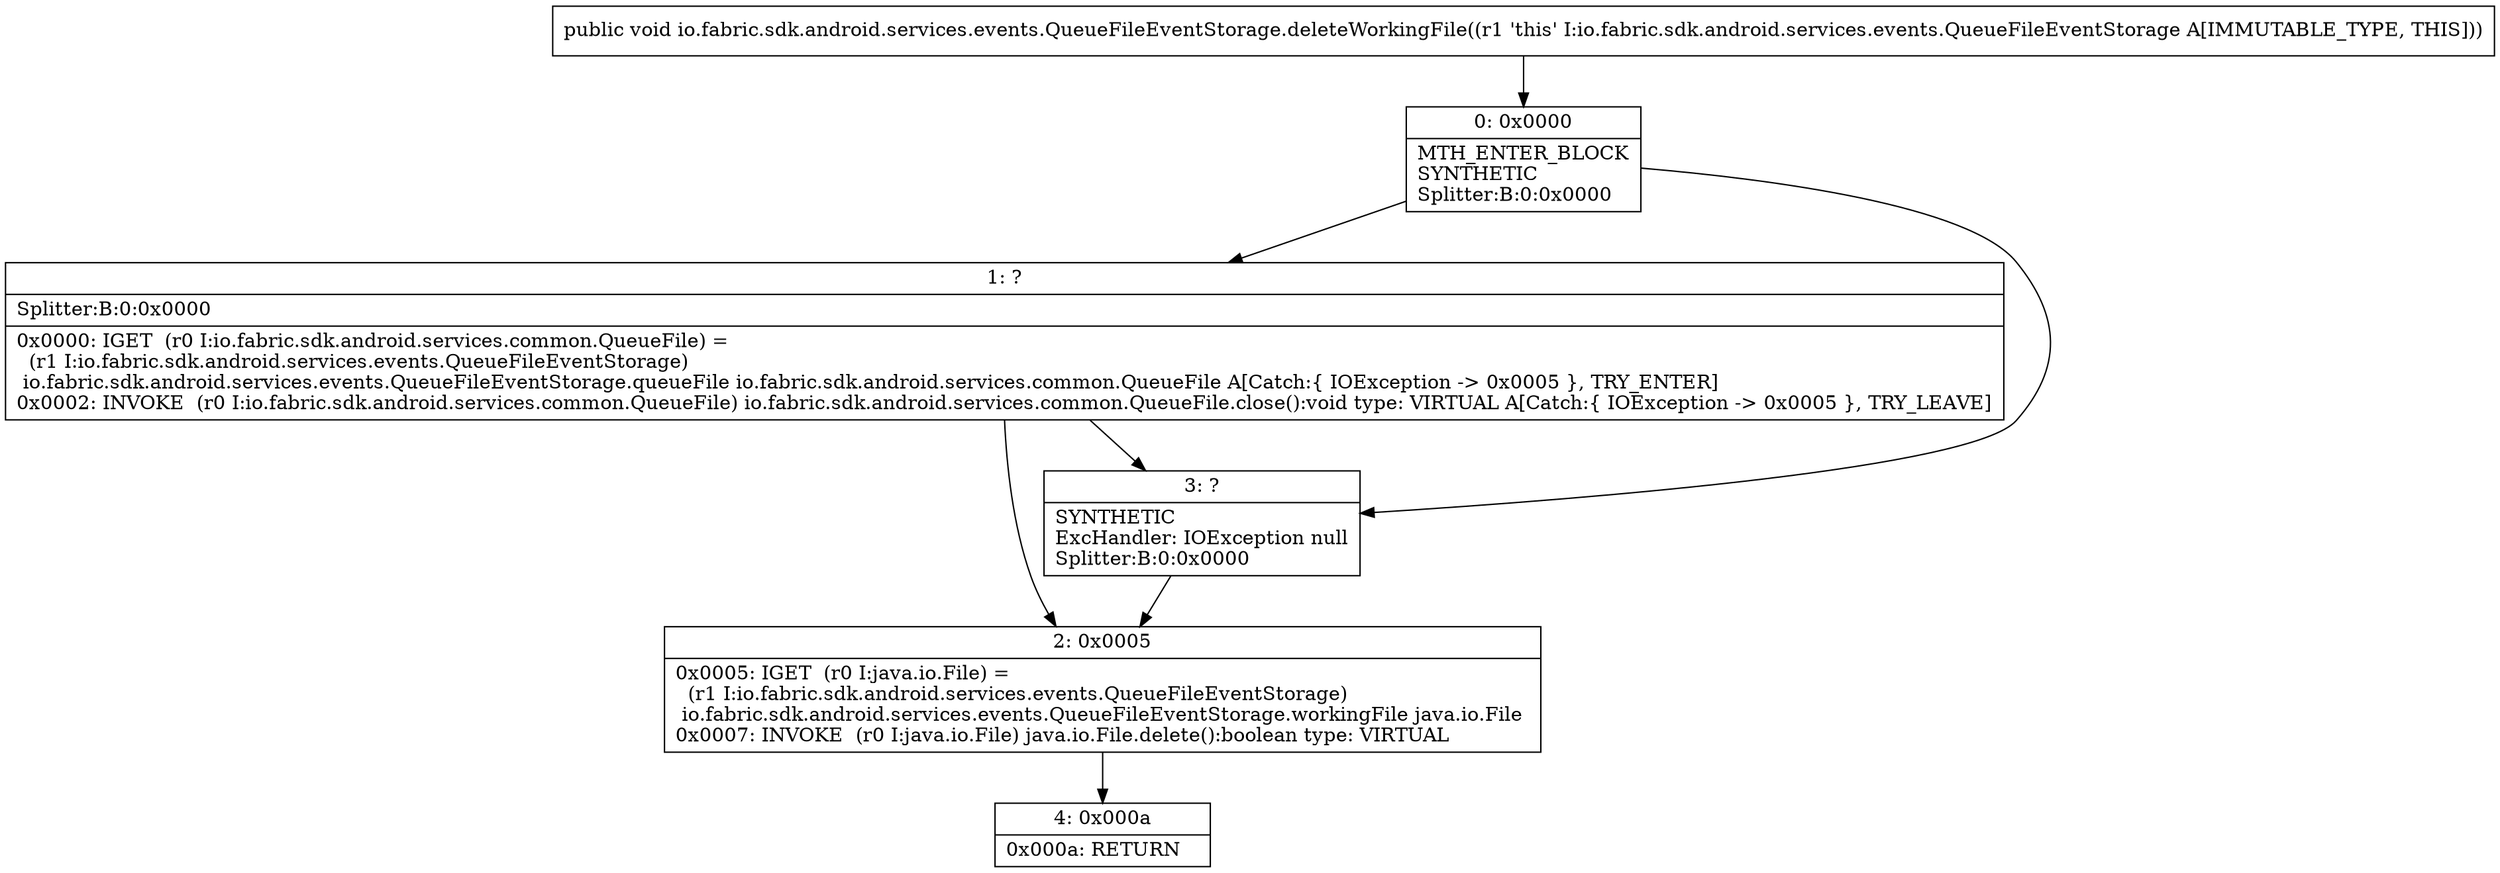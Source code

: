 digraph "CFG forio.fabric.sdk.android.services.events.QueueFileEventStorage.deleteWorkingFile()V" {
Node_0 [shape=record,label="{0\:\ 0x0000|MTH_ENTER_BLOCK\lSYNTHETIC\lSplitter:B:0:0x0000\l}"];
Node_1 [shape=record,label="{1\:\ ?|Splitter:B:0:0x0000\l|0x0000: IGET  (r0 I:io.fabric.sdk.android.services.common.QueueFile) = \l  (r1 I:io.fabric.sdk.android.services.events.QueueFileEventStorage)\l io.fabric.sdk.android.services.events.QueueFileEventStorage.queueFile io.fabric.sdk.android.services.common.QueueFile A[Catch:\{ IOException \-\> 0x0005 \}, TRY_ENTER]\l0x0002: INVOKE  (r0 I:io.fabric.sdk.android.services.common.QueueFile) io.fabric.sdk.android.services.common.QueueFile.close():void type: VIRTUAL A[Catch:\{ IOException \-\> 0x0005 \}, TRY_LEAVE]\l}"];
Node_2 [shape=record,label="{2\:\ 0x0005|0x0005: IGET  (r0 I:java.io.File) = \l  (r1 I:io.fabric.sdk.android.services.events.QueueFileEventStorage)\l io.fabric.sdk.android.services.events.QueueFileEventStorage.workingFile java.io.File \l0x0007: INVOKE  (r0 I:java.io.File) java.io.File.delete():boolean type: VIRTUAL \l}"];
Node_3 [shape=record,label="{3\:\ ?|SYNTHETIC\lExcHandler: IOException null\lSplitter:B:0:0x0000\l}"];
Node_4 [shape=record,label="{4\:\ 0x000a|0x000a: RETURN   \l}"];
MethodNode[shape=record,label="{public void io.fabric.sdk.android.services.events.QueueFileEventStorage.deleteWorkingFile((r1 'this' I:io.fabric.sdk.android.services.events.QueueFileEventStorage A[IMMUTABLE_TYPE, THIS])) }"];
MethodNode -> Node_0;
Node_0 -> Node_1;
Node_0 -> Node_3;
Node_1 -> Node_2;
Node_1 -> Node_3;
Node_2 -> Node_4;
Node_3 -> Node_2;
}


